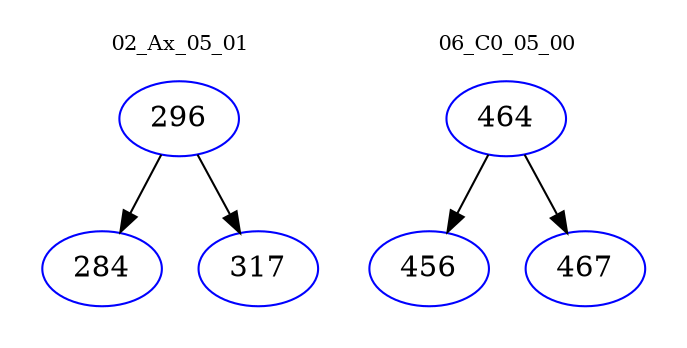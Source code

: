digraph{
subgraph cluster_0 {
color = white
label = "02_Ax_05_01";
fontsize=10;
T0_296 [label="296", color="blue"]
T0_296 -> T0_284 [color="black"]
T0_284 [label="284", color="blue"]
T0_296 -> T0_317 [color="black"]
T0_317 [label="317", color="blue"]
}
subgraph cluster_1 {
color = white
label = "06_C0_05_00";
fontsize=10;
T1_464 [label="464", color="blue"]
T1_464 -> T1_456 [color="black"]
T1_456 [label="456", color="blue"]
T1_464 -> T1_467 [color="black"]
T1_467 [label="467", color="blue"]
}
}
